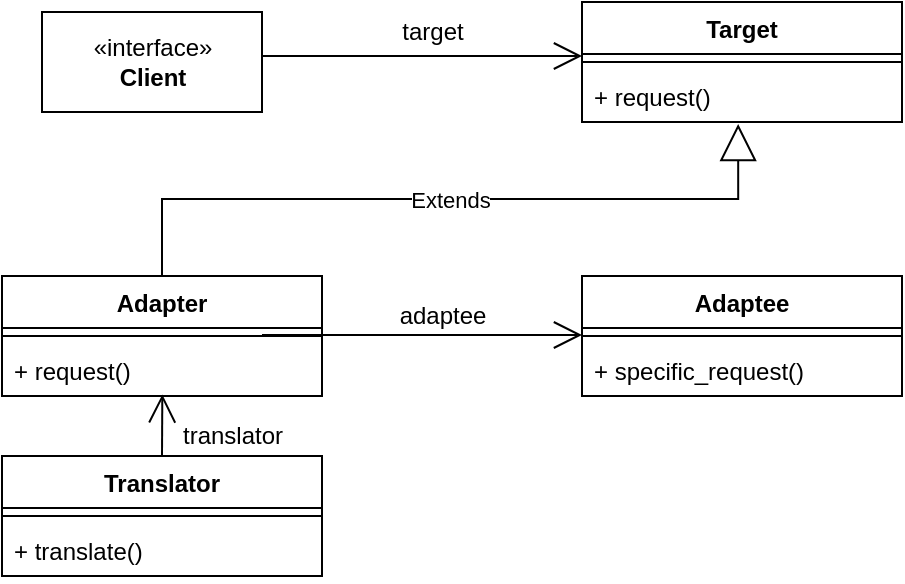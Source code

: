 <mxfile version="14.6.6" type="embed"><diagram id="C5RBs43oDa-KdzZeNtuy" name="Page-1"><mxGraphModel dx="60" dy="25" grid="1" gridSize="10" guides="0" tooltips="0" connect="0" arrows="0" fold="1" page="1" pageScale="1" pageWidth="827" pageHeight="1169" math="0" shadow="0"><root><mxCell id="WIyWlLk6GJQsqaUBKTNV-0"/><mxCell id="WIyWlLk6GJQsqaUBKTNV-1" parent="WIyWlLk6GJQsqaUBKTNV-0"/><mxCell id="vGVDvdo_-EsTlA9v_-9E-0" value="«interface»&lt;br&gt;&lt;b&gt;Client&lt;/b&gt;" style="html=1;" parent="WIyWlLk6GJQsqaUBKTNV-1" vertex="1"><mxGeometry x="30" y="15" width="110" height="50" as="geometry"/></mxCell><mxCell id="vGVDvdo_-EsTlA9v_-9E-1" value="Target" style="swimlane;fontStyle=1;align=center;verticalAlign=top;childLayout=stackLayout;horizontal=1;startSize=26;horizontalStack=0;resizeParent=1;resizeParentMax=0;resizeLast=0;collapsible=1;marginBottom=0;" parent="WIyWlLk6GJQsqaUBKTNV-1" vertex="1"><mxGeometry x="300" y="10" width="160" height="60" as="geometry"/></mxCell><mxCell id="vGVDvdo_-EsTlA9v_-9E-3" value="" style="line;strokeWidth=1;fillColor=none;align=left;verticalAlign=middle;spacingTop=-1;spacingLeft=3;spacingRight=3;rotatable=0;labelPosition=right;points=[];portConstraint=eastwest;" parent="vGVDvdo_-EsTlA9v_-9E-1" vertex="1"><mxGeometry y="26" width="160" height="8" as="geometry"/></mxCell><mxCell id="vGVDvdo_-EsTlA9v_-9E-4" value="+ request()" style="text;strokeColor=none;fillColor=none;align=left;verticalAlign=top;spacingLeft=4;spacingRight=4;overflow=hidden;rotatable=0;points=[[0,0.5],[1,0.5]];portConstraint=eastwest;" parent="vGVDvdo_-EsTlA9v_-9E-1" vertex="1"><mxGeometry y="34" width="160" height="26" as="geometry"/></mxCell><mxCell id="vGVDvdo_-EsTlA9v_-9E-5" value="" style="endArrow=open;endFill=1;endSize=12;html=1;rounded=0;edgeStyle=orthogonalEdgeStyle;" parent="WIyWlLk6GJQsqaUBKTNV-1" edge="1"><mxGeometry width="160" relative="1" as="geometry"><mxPoint x="140" y="37" as="sourcePoint"/><mxPoint x="300" y="37" as="targetPoint"/></mxGeometry></mxCell><mxCell id="vGVDvdo_-EsTlA9v_-9E-6" value="target" style="text;html=1;align=center;verticalAlign=middle;resizable=0;points=[];autosize=1;strokeColor=none;" parent="WIyWlLk6GJQsqaUBKTNV-1" vertex="1"><mxGeometry x="200" y="15" width="50" height="20" as="geometry"/></mxCell><mxCell id="vGVDvdo_-EsTlA9v_-9E-7" value="Adapter" style="swimlane;fontStyle=1;align=center;verticalAlign=top;childLayout=stackLayout;horizontal=1;startSize=26;horizontalStack=0;resizeParent=1;resizeParentMax=0;resizeLast=0;collapsible=1;marginBottom=0;" parent="WIyWlLk6GJQsqaUBKTNV-1" vertex="1"><mxGeometry x="10" y="147" width="160" height="60" as="geometry"/></mxCell><mxCell id="vGVDvdo_-EsTlA9v_-9E-9" value="" style="line;strokeWidth=1;fillColor=none;align=left;verticalAlign=middle;spacingTop=-1;spacingLeft=3;spacingRight=3;rotatable=0;labelPosition=right;points=[];portConstraint=eastwest;" parent="vGVDvdo_-EsTlA9v_-9E-7" vertex="1"><mxGeometry y="26" width="160" height="8" as="geometry"/></mxCell><mxCell id="vGVDvdo_-EsTlA9v_-9E-10" value="+ request()" style="text;strokeColor=none;fillColor=none;align=left;verticalAlign=top;spacingLeft=4;spacingRight=4;overflow=hidden;rotatable=0;points=[[0,0.5],[1,0.5]];portConstraint=eastwest;" parent="vGVDvdo_-EsTlA9v_-9E-7" vertex="1"><mxGeometry y="34" width="160" height="26" as="geometry"/></mxCell><mxCell id="vGVDvdo_-EsTlA9v_-9E-11" value="Extends" style="endArrow=block;endSize=16;endFill=0;html=1;rounded=0;edgeStyle=orthogonalEdgeStyle;entryX=0.488;entryY=1.038;entryDx=0;entryDy=0;entryPerimeter=0;exitX=0.5;exitY=0;exitDx=0;exitDy=0;" parent="WIyWlLk6GJQsqaUBKTNV-1" source="vGVDvdo_-EsTlA9v_-9E-7" target="vGVDvdo_-EsTlA9v_-9E-4" edge="1"><mxGeometry width="160" relative="1" as="geometry"><mxPoint x="210" y="147" as="sourcePoint"/><mxPoint x="370" y="147" as="targetPoint"/></mxGeometry></mxCell><mxCell id="vGVDvdo_-EsTlA9v_-9E-13" value="Adaptee" style="swimlane;fontStyle=1;align=center;verticalAlign=top;childLayout=stackLayout;horizontal=1;startSize=26;horizontalStack=0;resizeParent=1;resizeParentMax=0;resizeLast=0;collapsible=1;marginBottom=0;" parent="WIyWlLk6GJQsqaUBKTNV-1" vertex="1"><mxGeometry x="300" y="147" width="160" height="60" as="geometry"/></mxCell><mxCell id="vGVDvdo_-EsTlA9v_-9E-15" value="" style="line;strokeWidth=1;fillColor=none;align=left;verticalAlign=middle;spacingTop=-1;spacingLeft=3;spacingRight=3;rotatable=0;labelPosition=right;points=[];portConstraint=eastwest;" parent="vGVDvdo_-EsTlA9v_-9E-13" vertex="1"><mxGeometry y="26" width="160" height="8" as="geometry"/></mxCell><mxCell id="vGVDvdo_-EsTlA9v_-9E-16" value="+ specific_request()" style="text;strokeColor=none;fillColor=none;align=left;verticalAlign=top;spacingLeft=4;spacingRight=4;overflow=hidden;rotatable=0;points=[[0,0.5],[1,0.5]];portConstraint=eastwest;" parent="vGVDvdo_-EsTlA9v_-9E-13" vertex="1"><mxGeometry y="34" width="160" height="26" as="geometry"/></mxCell><mxCell id="vGVDvdo_-EsTlA9v_-9E-17" value="" style="endArrow=open;endFill=1;endSize=12;html=1;rounded=0;edgeStyle=orthogonalEdgeStyle;" parent="WIyWlLk6GJQsqaUBKTNV-1" edge="1"><mxGeometry width="160" relative="1" as="geometry"><mxPoint x="140" y="176.5" as="sourcePoint"/><mxPoint x="300" y="176.5" as="targetPoint"/></mxGeometry></mxCell><mxCell id="vGVDvdo_-EsTlA9v_-9E-18" value="adaptee" style="text;html=1;align=center;verticalAlign=middle;resizable=0;points=[];autosize=1;strokeColor=none;" parent="WIyWlLk6GJQsqaUBKTNV-1" vertex="1"><mxGeometry x="200" y="157" width="60" height="20" as="geometry"/></mxCell><mxCell id="0" value="Translator" style="swimlane;fontStyle=1;align=center;verticalAlign=top;childLayout=stackLayout;horizontal=1;startSize=26;horizontalStack=0;resizeParent=1;resizeParentMax=0;resizeLast=0;collapsible=1;marginBottom=0;" parent="WIyWlLk6GJQsqaUBKTNV-1" vertex="1"><mxGeometry x="10" y="237" width="160" height="60" as="geometry"/></mxCell><mxCell id="2" value="" style="line;strokeWidth=1;fillColor=none;align=left;verticalAlign=middle;spacingTop=-1;spacingLeft=3;spacingRight=3;rotatable=0;labelPosition=right;points=[];portConstraint=eastwest;" parent="0" vertex="1"><mxGeometry y="26" width="160" height="8" as="geometry"/></mxCell><mxCell id="3" value="+ translate()" style="text;strokeColor=none;fillColor=none;align=left;verticalAlign=top;spacingLeft=4;spacingRight=4;overflow=hidden;rotatable=0;points=[[0,0.5],[1,0.5]];portConstraint=eastwest;" parent="0" vertex="1"><mxGeometry y="34" width="160" height="26" as="geometry"/></mxCell><mxCell id="4" value="" style="endArrow=open;endFill=1;endSize=12;html=1;exitX=0.5;exitY=0;exitDx=0;exitDy=0;entryX=0.501;entryY=0.969;entryDx=0;entryDy=0;entryPerimeter=0;" parent="WIyWlLk6GJQsqaUBKTNV-1" source="0" target="vGVDvdo_-EsTlA9v_-9E-10" edge="1"><mxGeometry width="160" relative="1" as="geometry"><mxPoint x="80" y="237" as="sourcePoint"/><mxPoint x="89" y="206" as="targetPoint"/></mxGeometry></mxCell><mxCell id="5" value="translator" style="text;html=1;align=center;verticalAlign=middle;resizable=0;points=[];autosize=1;strokeColor=none;" parent="WIyWlLk6GJQsqaUBKTNV-1" vertex="1"><mxGeometry x="90" y="217" width="70" height="20" as="geometry"/></mxCell></root></mxGraphModel></diagram></mxfile>